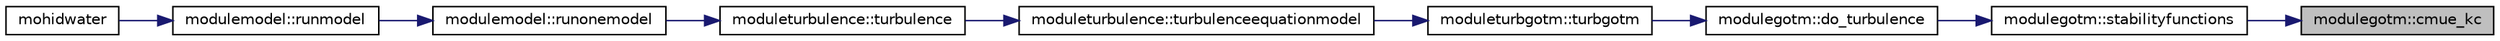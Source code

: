 digraph "modulegotm::cmue_kc"
{
 // LATEX_PDF_SIZE
  edge [fontname="Helvetica",fontsize="10",labelfontname="Helvetica",labelfontsize="10"];
  node [fontname="Helvetica",fontsize="10",shape=record];
  rankdir="RL";
  Node1 [label="modulegotm::cmue_kc",height=0.2,width=0.4,color="black", fillcolor="grey75", style="filled", fontcolor="black",tooltip=" "];
  Node1 -> Node2 [dir="back",color="midnightblue",fontsize="10",style="solid"];
  Node2 [label="modulegotm::stabilityfunctions",height=0.2,width=0.4,color="black", fillcolor="white", style="filled",URL="$namespacemodulegotm.html#a0e2f0ad43d12c00ed95b6fdef24dc5eb",tooltip=" "];
  Node2 -> Node3 [dir="back",color="midnightblue",fontsize="10",style="solid"];
  Node3 [label="modulegotm::do_turbulence",height=0.2,width=0.4,color="black", fillcolor="white", style="filled",URL="$namespacemodulegotm.html#a4ca35153e188114f4f02fe276d302d14",tooltip=" "];
  Node3 -> Node4 [dir="back",color="midnightblue",fontsize="10",style="solid"];
  Node4 [label="moduleturbgotm::turbgotm",height=0.2,width=0.4,color="black", fillcolor="white", style="filled",URL="$namespacemoduleturbgotm.html#ab0d8f0e83e75ef88108e4b2bf04543c0",tooltip=" "];
  Node4 -> Node5 [dir="back",color="midnightblue",fontsize="10",style="solid"];
  Node5 [label="moduleturbulence::turbulenceequationmodel",height=0.2,width=0.4,color="black", fillcolor="white", style="filled",URL="$namespacemoduleturbulence.html#ab1caba5ca0b728449a98a3884fda59e8",tooltip=" "];
  Node5 -> Node6 [dir="back",color="midnightblue",fontsize="10",style="solid"];
  Node6 [label="moduleturbulence::turbulence",height=0.2,width=0.4,color="black", fillcolor="white", style="filled",URL="$namespacemoduleturbulence.html#aa75d43b0bd3a1b14c9baa4fe1ba2e6f7",tooltip=" "];
  Node6 -> Node7 [dir="back",color="midnightblue",fontsize="10",style="solid"];
  Node7 [label="modulemodel::runonemodel",height=0.2,width=0.4,color="black", fillcolor="white", style="filled",URL="$namespacemodulemodel.html#ab22d85061a595a03c83c11766cba5587",tooltip=" "];
  Node7 -> Node8 [dir="back",color="midnightblue",fontsize="10",style="solid"];
  Node8 [label="modulemodel::runmodel",height=0.2,width=0.4,color="black", fillcolor="white", style="filled",URL="$namespacemodulemodel.html#a16a07d5b28a4877790acec46aed111b6",tooltip=" "];
  Node8 -> Node9 [dir="back",color="midnightblue",fontsize="10",style="solid"];
  Node9 [label="mohidwater",height=0.2,width=0.4,color="black", fillcolor="white", style="filled",URL="$_main_8_f90.html#a22cacab418d9e36dcaa8c3aef44b4185",tooltip=" "];
}
